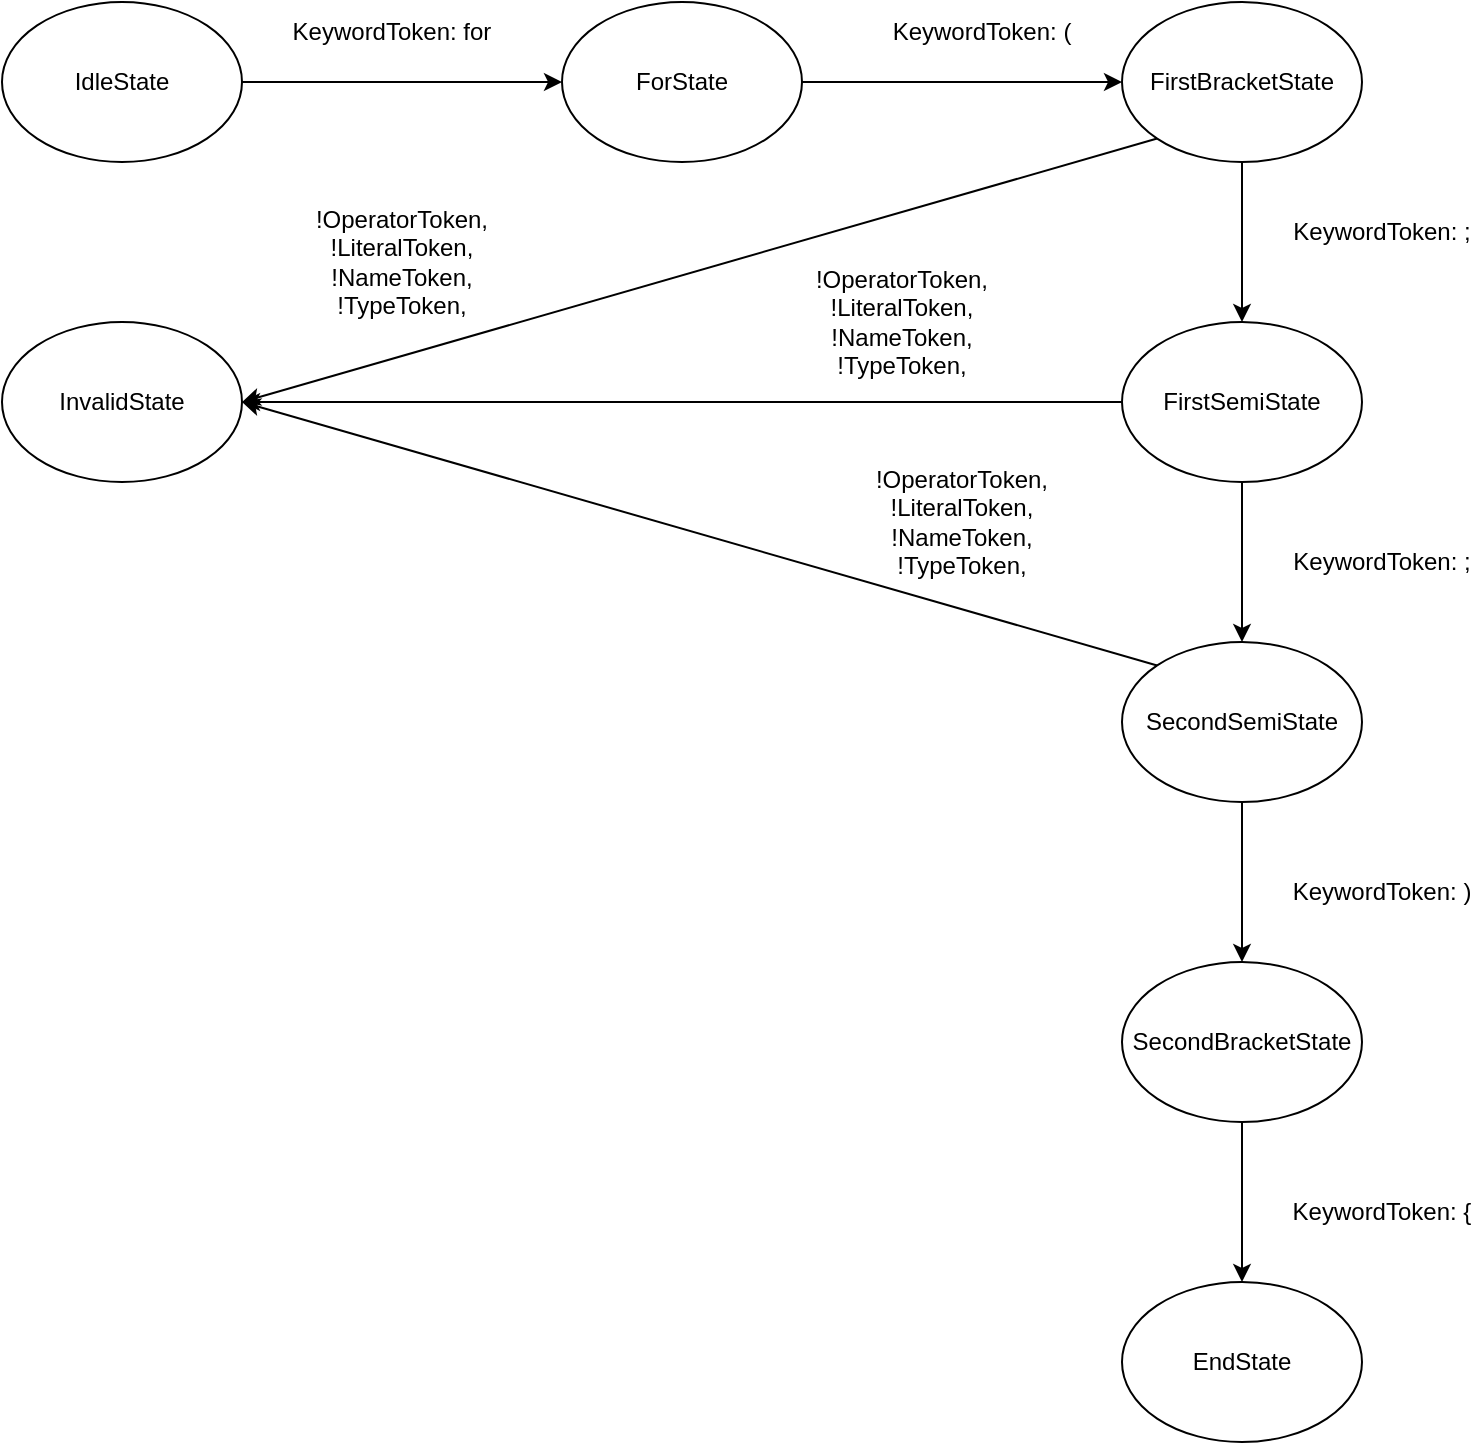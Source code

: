 <mxfile version="21.6.8" type="device">
  <diagram name="Page-1" id="L5c4VeKoLZPgS1Mgnwgu">
    <mxGraphModel dx="1364" dy="843" grid="1" gridSize="10" guides="1" tooltips="1" connect="1" arrows="1" fold="1" page="1" pageScale="1" pageWidth="850" pageHeight="1100" math="0" shadow="0">
      <root>
        <mxCell id="0" />
        <mxCell id="1" parent="0" />
        <mxCell id="KLRu0cZRh_mCas4WhT6w-8" style="edgeStyle=orthogonalEdgeStyle;rounded=0;orthogonalLoop=1;jettySize=auto;html=1;exitX=1;exitY=0.5;exitDx=0;exitDy=0;entryX=0;entryY=0.5;entryDx=0;entryDy=0;" edge="1" parent="1" source="KLRu0cZRh_mCas4WhT6w-1" target="KLRu0cZRh_mCas4WhT6w-2">
          <mxGeometry relative="1" as="geometry" />
        </mxCell>
        <mxCell id="KLRu0cZRh_mCas4WhT6w-1" value="IdleState" style="ellipse;whiteSpace=wrap;html=1;" vertex="1" parent="1">
          <mxGeometry x="80" y="40" width="120" height="80" as="geometry" />
        </mxCell>
        <mxCell id="KLRu0cZRh_mCas4WhT6w-9" style="edgeStyle=orthogonalEdgeStyle;rounded=0;orthogonalLoop=1;jettySize=auto;html=1;exitX=1;exitY=0.5;exitDx=0;exitDy=0;" edge="1" parent="1" source="KLRu0cZRh_mCas4WhT6w-2" target="KLRu0cZRh_mCas4WhT6w-3">
          <mxGeometry relative="1" as="geometry" />
        </mxCell>
        <mxCell id="KLRu0cZRh_mCas4WhT6w-2" value="ForState" style="ellipse;whiteSpace=wrap;html=1;" vertex="1" parent="1">
          <mxGeometry x="360" y="40" width="120" height="80" as="geometry" />
        </mxCell>
        <mxCell id="KLRu0cZRh_mCas4WhT6w-10" style="edgeStyle=orthogonalEdgeStyle;rounded=0;orthogonalLoop=1;jettySize=auto;html=1;exitX=0.5;exitY=1;exitDx=0;exitDy=0;" edge="1" parent="1" source="KLRu0cZRh_mCas4WhT6w-3" target="KLRu0cZRh_mCas4WhT6w-5">
          <mxGeometry relative="1" as="geometry" />
        </mxCell>
        <mxCell id="KLRu0cZRh_mCas4WhT6w-3" value="FirstBracketState" style="ellipse;whiteSpace=wrap;html=1;" vertex="1" parent="1">
          <mxGeometry x="640" y="40" width="120" height="80" as="geometry" />
        </mxCell>
        <mxCell id="KLRu0cZRh_mCas4WhT6w-12" style="edgeStyle=orthogonalEdgeStyle;rounded=0;orthogonalLoop=1;jettySize=auto;html=1;exitX=0.5;exitY=1;exitDx=0;exitDy=0;" edge="1" parent="1" source="KLRu0cZRh_mCas4WhT6w-4" target="KLRu0cZRh_mCas4WhT6w-6">
          <mxGeometry relative="1" as="geometry" />
        </mxCell>
        <mxCell id="KLRu0cZRh_mCas4WhT6w-4" value="SecondSemiState" style="ellipse;whiteSpace=wrap;html=1;" vertex="1" parent="1">
          <mxGeometry x="640" y="360" width="120" height="80" as="geometry" />
        </mxCell>
        <mxCell id="KLRu0cZRh_mCas4WhT6w-11" style="edgeStyle=orthogonalEdgeStyle;rounded=0;orthogonalLoop=1;jettySize=auto;html=1;exitX=0.5;exitY=1;exitDx=0;exitDy=0;" edge="1" parent="1" source="KLRu0cZRh_mCas4WhT6w-5" target="KLRu0cZRh_mCas4WhT6w-4">
          <mxGeometry relative="1" as="geometry" />
        </mxCell>
        <mxCell id="KLRu0cZRh_mCas4WhT6w-24" style="edgeStyle=orthogonalEdgeStyle;rounded=0;orthogonalLoop=1;jettySize=auto;html=1;exitX=0;exitY=0.5;exitDx=0;exitDy=0;entryX=1;entryY=0.5;entryDx=0;entryDy=0;" edge="1" parent="1" source="KLRu0cZRh_mCas4WhT6w-5" target="KLRu0cZRh_mCas4WhT6w-20">
          <mxGeometry relative="1" as="geometry" />
        </mxCell>
        <mxCell id="KLRu0cZRh_mCas4WhT6w-5" value="FirstSemiState" style="ellipse;whiteSpace=wrap;html=1;" vertex="1" parent="1">
          <mxGeometry x="640" y="200" width="120" height="80" as="geometry" />
        </mxCell>
        <mxCell id="KLRu0cZRh_mCas4WhT6w-13" style="edgeStyle=orthogonalEdgeStyle;rounded=0;orthogonalLoop=1;jettySize=auto;html=1;exitX=0.5;exitY=1;exitDx=0;exitDy=0;" edge="1" parent="1" source="KLRu0cZRh_mCas4WhT6w-6" target="KLRu0cZRh_mCas4WhT6w-7">
          <mxGeometry relative="1" as="geometry" />
        </mxCell>
        <mxCell id="KLRu0cZRh_mCas4WhT6w-6" value="SecondBracketState" style="ellipse;whiteSpace=wrap;html=1;" vertex="1" parent="1">
          <mxGeometry x="640" y="520" width="120" height="80" as="geometry" />
        </mxCell>
        <mxCell id="KLRu0cZRh_mCas4WhT6w-7" value="EndState" style="ellipse;whiteSpace=wrap;html=1;" vertex="1" parent="1">
          <mxGeometry x="640" y="680" width="120" height="80" as="geometry" />
        </mxCell>
        <mxCell id="KLRu0cZRh_mCas4WhT6w-14" value="KeywordToken: for" style="text;html=1;strokeColor=none;fillColor=none;align=center;verticalAlign=middle;whiteSpace=wrap;rounded=0;" vertex="1" parent="1">
          <mxGeometry x="220" y="40" width="110" height="30" as="geometry" />
        </mxCell>
        <mxCell id="KLRu0cZRh_mCas4WhT6w-15" value="KeywordToken: (" style="text;html=1;strokeColor=none;fillColor=none;align=center;verticalAlign=middle;whiteSpace=wrap;rounded=0;" vertex="1" parent="1">
          <mxGeometry x="520" y="40" width="100" height="30" as="geometry" />
        </mxCell>
        <mxCell id="KLRu0cZRh_mCas4WhT6w-16" value="KeywordToken: ;" style="text;html=1;strokeColor=none;fillColor=none;align=center;verticalAlign=middle;whiteSpace=wrap;rounded=0;" vertex="1" parent="1">
          <mxGeometry x="720" y="140" width="100" height="30" as="geometry" />
        </mxCell>
        <mxCell id="KLRu0cZRh_mCas4WhT6w-17" value="KeywordToken: ;" style="text;html=1;strokeColor=none;fillColor=none;align=center;verticalAlign=middle;whiteSpace=wrap;rounded=0;" vertex="1" parent="1">
          <mxGeometry x="720" y="305" width="100" height="30" as="geometry" />
        </mxCell>
        <mxCell id="KLRu0cZRh_mCas4WhT6w-18" value="KeywordToken: )" style="text;html=1;strokeColor=none;fillColor=none;align=center;verticalAlign=middle;whiteSpace=wrap;rounded=0;" vertex="1" parent="1">
          <mxGeometry x="720" y="470" width="100" height="30" as="geometry" />
        </mxCell>
        <mxCell id="KLRu0cZRh_mCas4WhT6w-19" value="KeywordToken: {" style="text;html=1;strokeColor=none;fillColor=none;align=center;verticalAlign=middle;whiteSpace=wrap;rounded=0;" vertex="1" parent="1">
          <mxGeometry x="720" y="630" width="100" height="30" as="geometry" />
        </mxCell>
        <mxCell id="KLRu0cZRh_mCas4WhT6w-20" value="InvalidState" style="ellipse;whiteSpace=wrap;html=1;" vertex="1" parent="1">
          <mxGeometry x="80" y="200" width="120" height="80" as="geometry" />
        </mxCell>
        <mxCell id="KLRu0cZRh_mCas4WhT6w-21" value="" style="endArrow=classic;html=1;rounded=0;exitX=0;exitY=1;exitDx=0;exitDy=0;entryX=1;entryY=0.5;entryDx=0;entryDy=0;" edge="1" parent="1" source="KLRu0cZRh_mCas4WhT6w-3" target="KLRu0cZRh_mCas4WhT6w-20">
          <mxGeometry width="50" height="50" relative="1" as="geometry">
            <mxPoint x="350" y="450" as="sourcePoint" />
            <mxPoint x="420" y="240" as="targetPoint" />
          </mxGeometry>
        </mxCell>
        <mxCell id="KLRu0cZRh_mCas4WhT6w-22" value="!OperatorToken,&lt;br&gt;!LiteralToken,&lt;br&gt;!NameToken,&lt;br&gt;!TypeToken," style="text;html=1;strokeColor=none;fillColor=none;align=center;verticalAlign=middle;whiteSpace=wrap;rounded=0;" vertex="1" parent="1">
          <mxGeometry x="190" y="140" width="180" height="60" as="geometry" />
        </mxCell>
        <mxCell id="KLRu0cZRh_mCas4WhT6w-25" value="!OperatorToken,&lt;br&gt;!LiteralToken,&lt;br&gt;!NameToken,&lt;br&gt;!TypeToken," style="text;html=1;strokeColor=none;fillColor=none;align=center;verticalAlign=middle;whiteSpace=wrap;rounded=0;" vertex="1" parent="1">
          <mxGeometry x="440" y="170" width="180" height="60" as="geometry" />
        </mxCell>
        <mxCell id="KLRu0cZRh_mCas4WhT6w-27" value="" style="endArrow=classic;html=1;rounded=0;exitX=0;exitY=0;exitDx=0;exitDy=0;entryX=1;entryY=0.5;entryDx=0;entryDy=0;" edge="1" parent="1" source="KLRu0cZRh_mCas4WhT6w-4" target="KLRu0cZRh_mCas4WhT6w-20">
          <mxGeometry width="50" height="50" relative="1" as="geometry">
            <mxPoint x="350" y="450" as="sourcePoint" />
            <mxPoint x="400" y="400" as="targetPoint" />
          </mxGeometry>
        </mxCell>
        <mxCell id="KLRu0cZRh_mCas4WhT6w-28" value="!OperatorToken,&lt;br&gt;!LiteralToken,&lt;br&gt;!NameToken,&lt;br&gt;!TypeToken," style="text;html=1;strokeColor=none;fillColor=none;align=center;verticalAlign=middle;whiteSpace=wrap;rounded=0;" vertex="1" parent="1">
          <mxGeometry x="470" y="270" width="180" height="60" as="geometry" />
        </mxCell>
      </root>
    </mxGraphModel>
  </diagram>
</mxfile>
